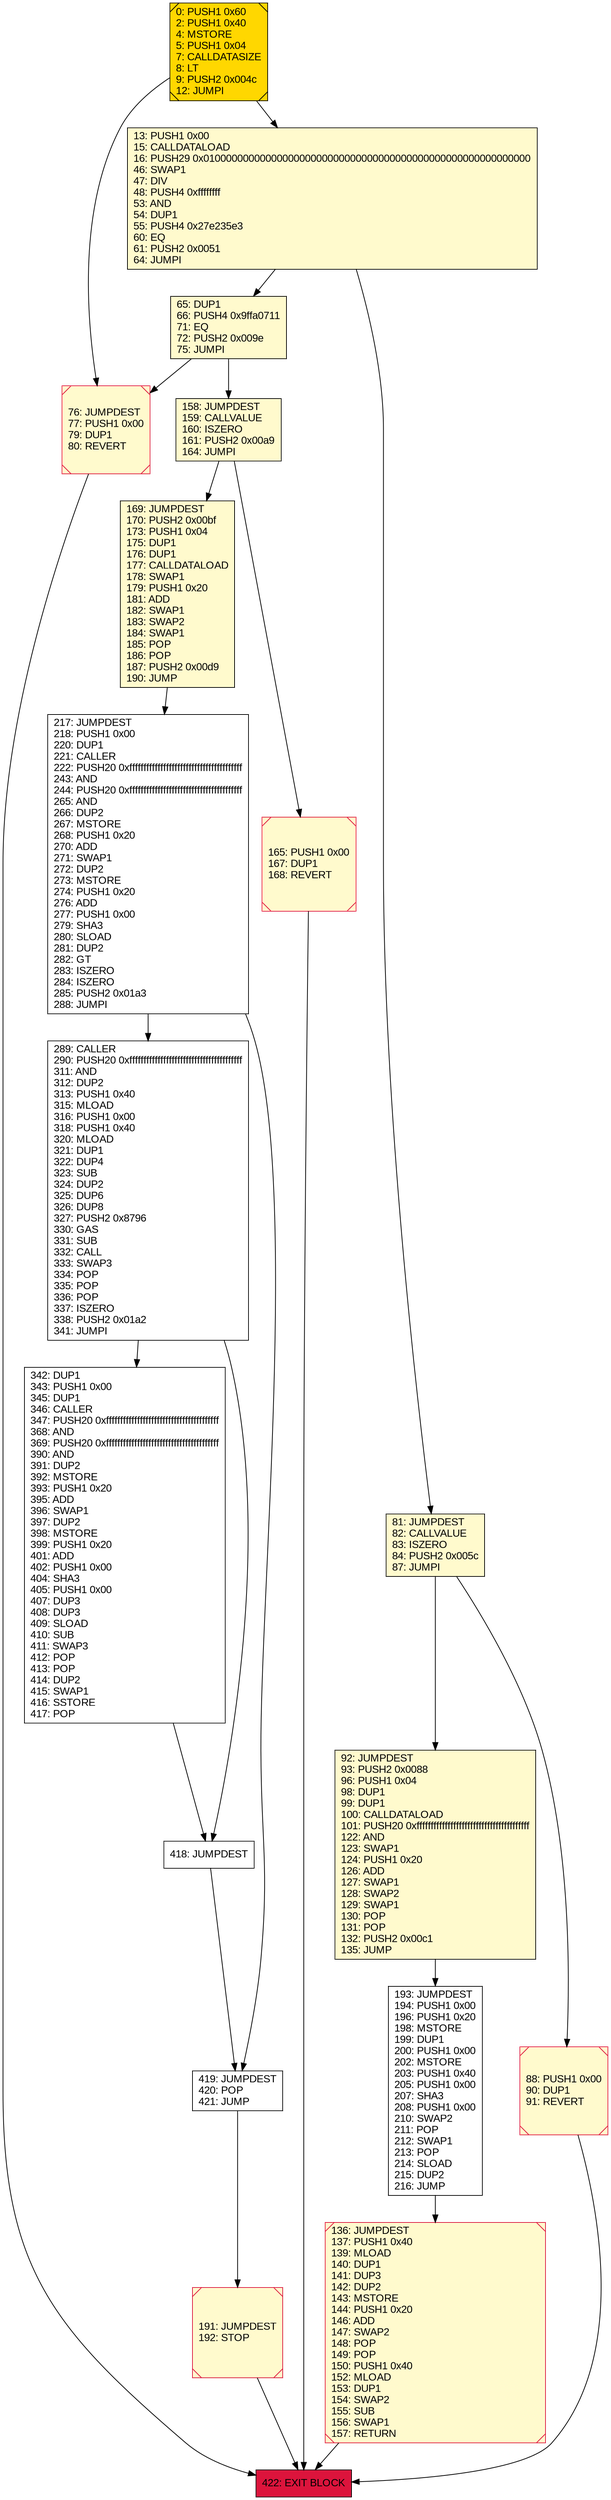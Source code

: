 digraph G {
bgcolor=transparent rankdir=UD;
node [shape=box style=filled color=black fillcolor=white fontname=arial fontcolor=black];
92 [label="92: JUMPDEST\l93: PUSH2 0x0088\l96: PUSH1 0x04\l98: DUP1\l99: DUP1\l100: CALLDATALOAD\l101: PUSH20 0xffffffffffffffffffffffffffffffffffffffff\l122: AND\l123: SWAP1\l124: PUSH1 0x20\l126: ADD\l127: SWAP1\l128: SWAP2\l129: SWAP1\l130: POP\l131: POP\l132: PUSH2 0x00c1\l135: JUMP\l" fillcolor=lemonchiffon ];
165 [label="165: PUSH1 0x00\l167: DUP1\l168: REVERT\l" fillcolor=lemonchiffon shape=Msquare color=crimson ];
419 [label="419: JUMPDEST\l420: POP\l421: JUMP\l" ];
0 [label="0: PUSH1 0x60\l2: PUSH1 0x40\l4: MSTORE\l5: PUSH1 0x04\l7: CALLDATASIZE\l8: LT\l9: PUSH2 0x004c\l12: JUMPI\l" fillcolor=lemonchiffon shape=Msquare fillcolor=gold ];
422 [label="422: EXIT BLOCK\l" fillcolor=crimson ];
76 [label="76: JUMPDEST\l77: PUSH1 0x00\l79: DUP1\l80: REVERT\l" fillcolor=lemonchiffon shape=Msquare color=crimson ];
191 [label="191: JUMPDEST\l192: STOP\l" fillcolor=lemonchiffon shape=Msquare color=crimson ];
169 [label="169: JUMPDEST\l170: PUSH2 0x00bf\l173: PUSH1 0x04\l175: DUP1\l176: DUP1\l177: CALLDATALOAD\l178: SWAP1\l179: PUSH1 0x20\l181: ADD\l182: SWAP1\l183: SWAP2\l184: SWAP1\l185: POP\l186: POP\l187: PUSH2 0x00d9\l190: JUMP\l" fillcolor=lemonchiffon ];
418 [label="418: JUMPDEST\l" ];
81 [label="81: JUMPDEST\l82: CALLVALUE\l83: ISZERO\l84: PUSH2 0x005c\l87: JUMPI\l" fillcolor=lemonchiffon ];
65 [label="65: DUP1\l66: PUSH4 0x9ffa0711\l71: EQ\l72: PUSH2 0x009e\l75: JUMPI\l" fillcolor=lemonchiffon ];
217 [label="217: JUMPDEST\l218: PUSH1 0x00\l220: DUP1\l221: CALLER\l222: PUSH20 0xffffffffffffffffffffffffffffffffffffffff\l243: AND\l244: PUSH20 0xffffffffffffffffffffffffffffffffffffffff\l265: AND\l266: DUP2\l267: MSTORE\l268: PUSH1 0x20\l270: ADD\l271: SWAP1\l272: DUP2\l273: MSTORE\l274: PUSH1 0x20\l276: ADD\l277: PUSH1 0x00\l279: SHA3\l280: SLOAD\l281: DUP2\l282: GT\l283: ISZERO\l284: ISZERO\l285: PUSH2 0x01a3\l288: JUMPI\l" ];
158 [label="158: JUMPDEST\l159: CALLVALUE\l160: ISZERO\l161: PUSH2 0x00a9\l164: JUMPI\l" fillcolor=lemonchiffon ];
88 [label="88: PUSH1 0x00\l90: DUP1\l91: REVERT\l" fillcolor=lemonchiffon shape=Msquare color=crimson ];
193 [label="193: JUMPDEST\l194: PUSH1 0x00\l196: PUSH1 0x20\l198: MSTORE\l199: DUP1\l200: PUSH1 0x00\l202: MSTORE\l203: PUSH1 0x40\l205: PUSH1 0x00\l207: SHA3\l208: PUSH1 0x00\l210: SWAP2\l211: POP\l212: SWAP1\l213: POP\l214: SLOAD\l215: DUP2\l216: JUMP\l" ];
289 [label="289: CALLER\l290: PUSH20 0xffffffffffffffffffffffffffffffffffffffff\l311: AND\l312: DUP2\l313: PUSH1 0x40\l315: MLOAD\l316: PUSH1 0x00\l318: PUSH1 0x40\l320: MLOAD\l321: DUP1\l322: DUP4\l323: SUB\l324: DUP2\l325: DUP6\l326: DUP8\l327: PUSH2 0x8796\l330: GAS\l331: SUB\l332: CALL\l333: SWAP3\l334: POP\l335: POP\l336: POP\l337: ISZERO\l338: PUSH2 0x01a2\l341: JUMPI\l" ];
342 [label="342: DUP1\l343: PUSH1 0x00\l345: DUP1\l346: CALLER\l347: PUSH20 0xffffffffffffffffffffffffffffffffffffffff\l368: AND\l369: PUSH20 0xffffffffffffffffffffffffffffffffffffffff\l390: AND\l391: DUP2\l392: MSTORE\l393: PUSH1 0x20\l395: ADD\l396: SWAP1\l397: DUP2\l398: MSTORE\l399: PUSH1 0x20\l401: ADD\l402: PUSH1 0x00\l404: SHA3\l405: PUSH1 0x00\l407: DUP3\l408: DUP3\l409: SLOAD\l410: SUB\l411: SWAP3\l412: POP\l413: POP\l414: DUP2\l415: SWAP1\l416: SSTORE\l417: POP\l" ];
136 [label="136: JUMPDEST\l137: PUSH1 0x40\l139: MLOAD\l140: DUP1\l141: DUP3\l142: DUP2\l143: MSTORE\l144: PUSH1 0x20\l146: ADD\l147: SWAP2\l148: POP\l149: POP\l150: PUSH1 0x40\l152: MLOAD\l153: DUP1\l154: SWAP2\l155: SUB\l156: SWAP1\l157: RETURN\l" fillcolor=lemonchiffon shape=Msquare color=crimson ];
13 [label="13: PUSH1 0x00\l15: CALLDATALOAD\l16: PUSH29 0x0100000000000000000000000000000000000000000000000000000000\l46: SWAP1\l47: DIV\l48: PUSH4 0xffffffff\l53: AND\l54: DUP1\l55: PUSH4 0x27e235e3\l60: EQ\l61: PUSH2 0x0051\l64: JUMPI\l" fillcolor=lemonchiffon ];
289 -> 342;
65 -> 158;
81 -> 88;
13 -> 65;
191 -> 422;
217 -> 419;
158 -> 165;
289 -> 418;
342 -> 418;
65 -> 76;
158 -> 169;
92 -> 193;
169 -> 217;
136 -> 422;
88 -> 422;
193 -> 136;
165 -> 422;
418 -> 419;
13 -> 81;
0 -> 76;
76 -> 422;
217 -> 289;
419 -> 191;
81 -> 92;
0 -> 13;
}